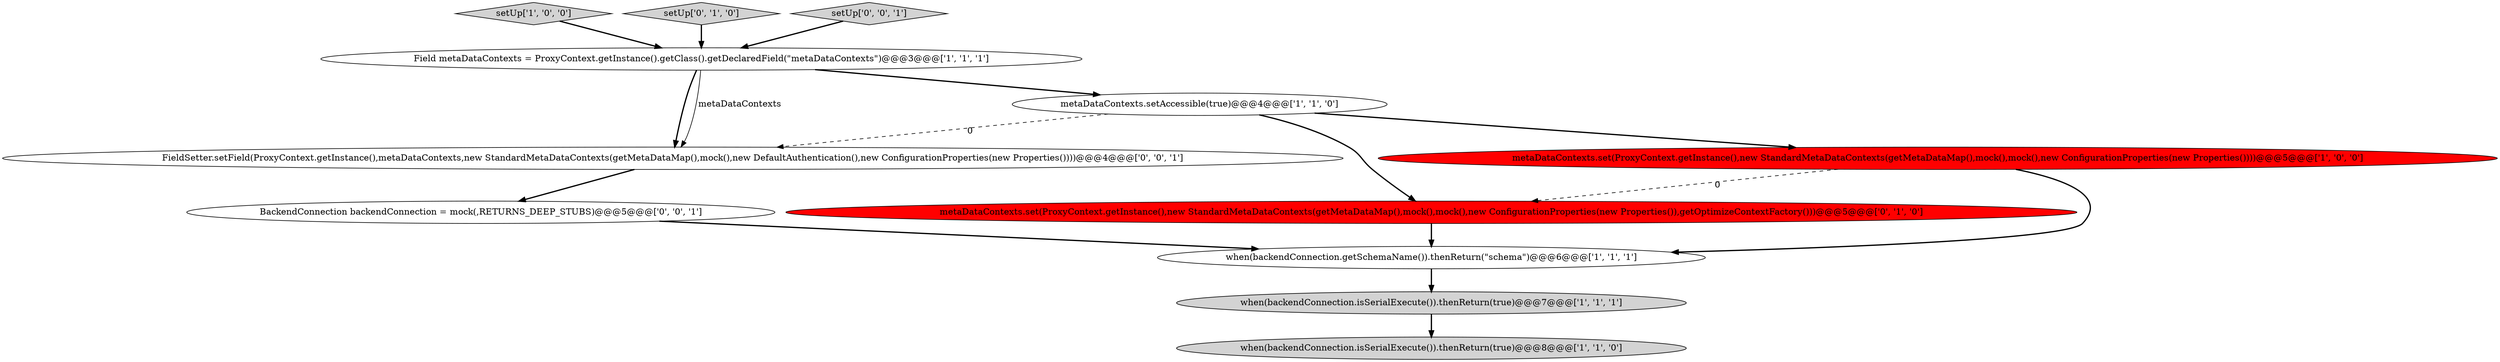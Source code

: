 digraph {
3 [style = filled, label = "Field metaDataContexts = ProxyContext.getInstance().getClass().getDeclaredField(\"metaDataContexts\")@@@3@@@['1', '1', '1']", fillcolor = white, shape = ellipse image = "AAA0AAABBB1BBB"];
7 [style = filled, label = "metaDataContexts.set(ProxyContext.getInstance(),new StandardMetaDataContexts(getMetaDataMap(),mock(),mock(),new ConfigurationProperties(new Properties()),getOptimizeContextFactory()))@@@5@@@['0', '1', '0']", fillcolor = red, shape = ellipse image = "AAA1AAABBB2BBB"];
0 [style = filled, label = "when(backendConnection.getSchemaName()).thenReturn(\"schema\")@@@6@@@['1', '1', '1']", fillcolor = white, shape = ellipse image = "AAA0AAABBB1BBB"];
5 [style = filled, label = "setUp['1', '0', '0']", fillcolor = lightgray, shape = diamond image = "AAA0AAABBB1BBB"];
4 [style = filled, label = "when(backendConnection.isSerialExecute()).thenReturn(true)@@@8@@@['1', '1', '0']", fillcolor = lightgray, shape = ellipse image = "AAA0AAABBB1BBB"];
11 [style = filled, label = "FieldSetter.setField(ProxyContext.getInstance(),metaDataContexts,new StandardMetaDataContexts(getMetaDataMap(),mock(),new DefaultAuthentication(),new ConfigurationProperties(new Properties())))@@@4@@@['0', '0', '1']", fillcolor = white, shape = ellipse image = "AAA0AAABBB3BBB"];
8 [style = filled, label = "setUp['0', '1', '0']", fillcolor = lightgray, shape = diamond image = "AAA0AAABBB2BBB"];
2 [style = filled, label = "metaDataContexts.setAccessible(true)@@@4@@@['1', '1', '0']", fillcolor = white, shape = ellipse image = "AAA0AAABBB1BBB"];
9 [style = filled, label = "BackendConnection backendConnection = mock(,RETURNS_DEEP_STUBS)@@@5@@@['0', '0', '1']", fillcolor = white, shape = ellipse image = "AAA0AAABBB3BBB"];
6 [style = filled, label = "metaDataContexts.set(ProxyContext.getInstance(),new StandardMetaDataContexts(getMetaDataMap(),mock(),mock(),new ConfigurationProperties(new Properties())))@@@5@@@['1', '0', '0']", fillcolor = red, shape = ellipse image = "AAA1AAABBB1BBB"];
10 [style = filled, label = "setUp['0', '0', '1']", fillcolor = lightgray, shape = diamond image = "AAA0AAABBB3BBB"];
1 [style = filled, label = "when(backendConnection.isSerialExecute()).thenReturn(true)@@@7@@@['1', '1', '1']", fillcolor = lightgray, shape = ellipse image = "AAA0AAABBB1BBB"];
3->11 [style = bold, label=""];
5->3 [style = bold, label=""];
2->11 [style = dashed, label="0"];
10->3 [style = bold, label=""];
1->4 [style = bold, label=""];
7->0 [style = bold, label=""];
6->0 [style = bold, label=""];
2->7 [style = bold, label=""];
9->0 [style = bold, label=""];
3->2 [style = bold, label=""];
11->9 [style = bold, label=""];
3->11 [style = solid, label="metaDataContexts"];
0->1 [style = bold, label=""];
2->6 [style = bold, label=""];
6->7 [style = dashed, label="0"];
8->3 [style = bold, label=""];
}

